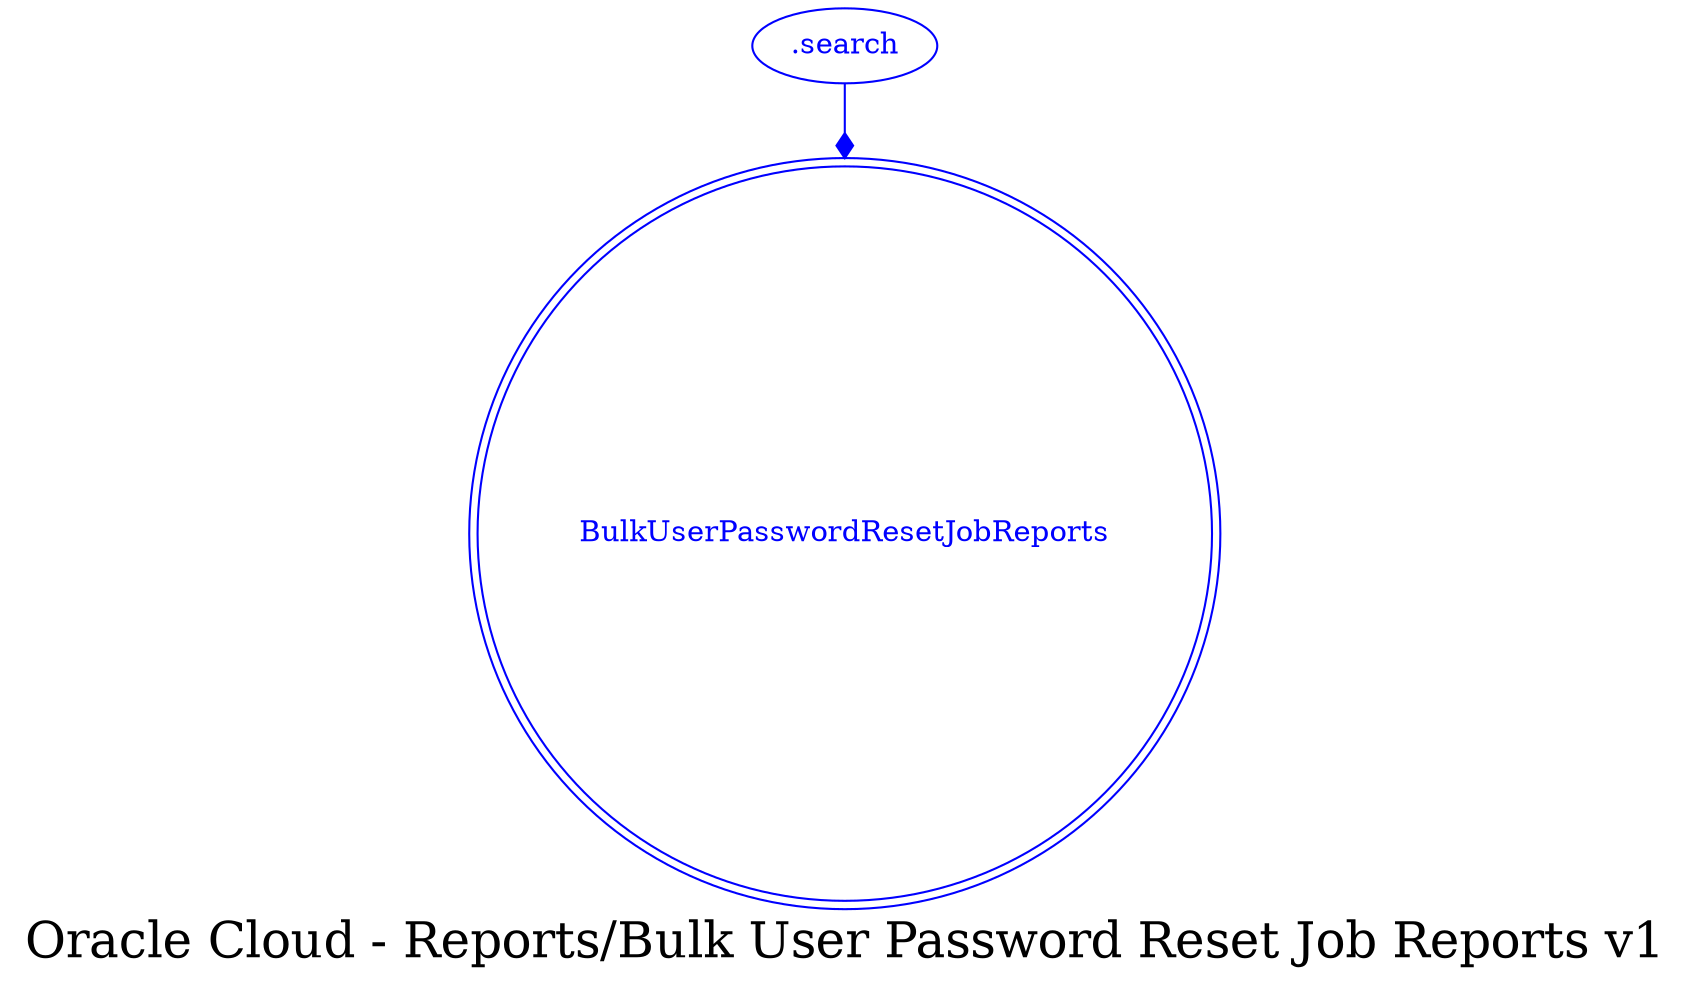 digraph LexiconGraph {
graph[label="Oracle Cloud - Reports/Bulk User Password Reset Job Reports v1", fontsize=24]
splines=true
"BulkUserPasswordResetJobReports" [color=blue, fontcolor=blue, shape=doublecircle]
".search" -> "BulkUserPasswordResetJobReports" [color=blue, fontcolor=blue, arrowhead=diamond, arrowtail=none]
".search" [color=blue, fontcolor=blue, shape=ellipse]
}
